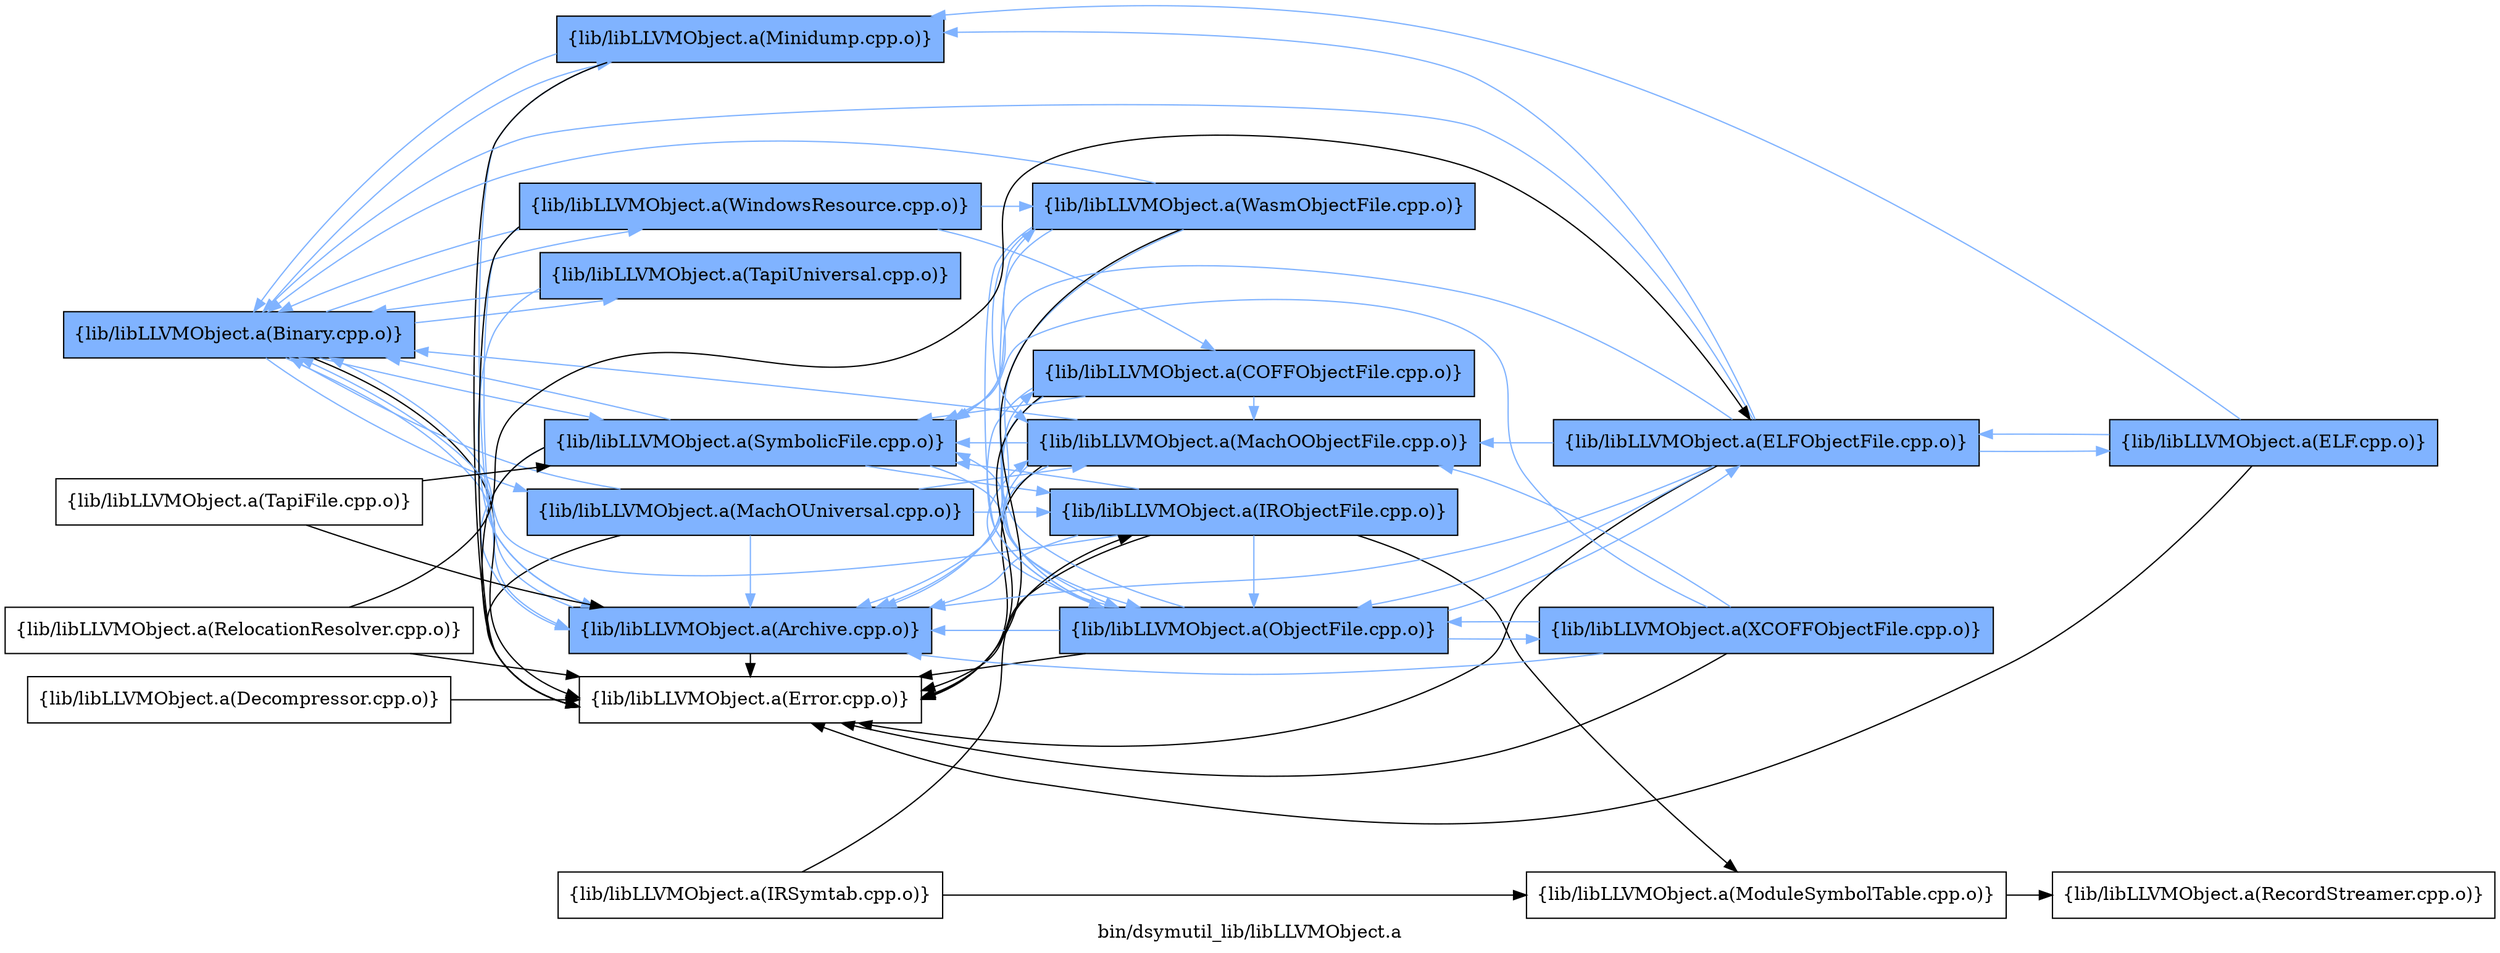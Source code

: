 digraph "bin/dsymutil_lib/libLLVMObject.a" {
	label="bin/dsymutil_lib/libLLVMObject.a";
	rankdir=LR;
	{ rank=same; Node0x562b7e0fc108;  }
	{ rank=same; Node0x562b7e102918; Node0x562b7e0fcb58; Node0x562b7e0f6168; Node0x562b7e0f53a8; Node0x562b7e0f2c98; Node0x562b7e0f2f68; Node0x562b7e0f4278;  }
	{ rank=same; Node0x562b7e0f5f38; Node0x562b7e0f6de8; Node0x562b7e0f8b98; Node0x562b7e0f11b8; Node0x562b7e0f3fa8;  }
	{ rank=same; Node0x562b7e0f5678; Node0x562b7e0f8ff8; Node0x562b7e0f4818;  }
	{ rank=same; Node0x562b7e0fc108;  }
	{ rank=same; Node0x562b7e102918; Node0x562b7e0fcb58; Node0x562b7e0f6168; Node0x562b7e0f53a8; Node0x562b7e0f2c98; Node0x562b7e0f2f68; Node0x562b7e0f4278;  }
	{ rank=same; Node0x562b7e0f5f38; Node0x562b7e0f6de8; Node0x562b7e0f8b98; Node0x562b7e0f11b8; Node0x562b7e0f3fa8;  }
	{ rank=same; Node0x562b7e0f5678; Node0x562b7e0f8ff8; Node0x562b7e0f4818;  }

	Node0x562b7e0fc108 [shape=record,shape=box,group=1,style=filled,fillcolor="0.600000 0.5 1",label="{lib/libLLVMObject.a(Binary.cpp.o)}"];
	Node0x562b7e0fc108 -> Node0x562b7e102918[color="0.600000 0.5 1"];
	Node0x562b7e0fc108 -> Node0x562b7e0fcb58;
	Node0x562b7e0fc108 -> Node0x562b7e0f6168[color="0.600000 0.5 1"];
	Node0x562b7e0fc108 -> Node0x562b7e0f53a8[color="0.600000 0.5 1"];
	Node0x562b7e0fc108 -> Node0x562b7e0f2c98[color="0.600000 0.5 1"];
	Node0x562b7e0fc108 -> Node0x562b7e0f2f68[color="0.600000 0.5 1"];
	Node0x562b7e0fc108 -> Node0x562b7e0f4278[color="0.600000 0.5 1"];
	Node0x562b7e0f5f38 [shape=record,shape=box,group=1,style=filled,fillcolor="0.600000 0.5 1",label="{lib/libLLVMObject.a(MachOObjectFile.cpp.o)}"];
	Node0x562b7e0f5f38 -> Node0x562b7e102918[color="0.600000 0.5 1"];
	Node0x562b7e0f5f38 -> Node0x562b7e0fc108[color="0.600000 0.5 1"];
	Node0x562b7e0f5f38 -> Node0x562b7e0fcb58;
	Node0x562b7e0f5f38 -> Node0x562b7e0f8b98[color="0.600000 0.5 1"];
	Node0x562b7e0f5f38 -> Node0x562b7e0f2c98[color="0.600000 0.5 1"];
	Node0x562b7e102918 [shape=record,shape=box,group=1,style=filled,fillcolor="0.600000 0.5 1",label="{lib/libLLVMObject.a(Archive.cpp.o)}"];
	Node0x562b7e102918 -> Node0x562b7e0fc108[color="0.600000 0.5 1"];
	Node0x562b7e102918 -> Node0x562b7e0fcb58;
	Node0x562b7e0fcb58 [shape=record,shape=box,group=0,label="{lib/libLLVMObject.a(Error.cpp.o)}"];
	Node0x562b7e0f6168 [shape=record,shape=box,group=1,style=filled,fillcolor="0.600000 0.5 1",label="{lib/libLLVMObject.a(MachOUniversal.cpp.o)}"];
	Node0x562b7e0f6168 -> Node0x562b7e102918[color="0.600000 0.5 1"];
	Node0x562b7e0f6168 -> Node0x562b7e0fc108[color="0.600000 0.5 1"];
	Node0x562b7e0f6168 -> Node0x562b7e0fcb58;
	Node0x562b7e0f6168 -> Node0x562b7e0f5f38[color="0.600000 0.5 1"];
	Node0x562b7e0f6168 -> Node0x562b7e0f6de8[color="0.600000 0.5 1"];
	Node0x562b7e0f8b98 [shape=record,shape=box,group=1,style=filled,fillcolor="0.600000 0.5 1",label="{lib/libLLVMObject.a(ObjectFile.cpp.o)}"];
	Node0x562b7e0f8b98 -> Node0x562b7e102918[color="0.600000 0.5 1"];
	Node0x562b7e0f8b98 -> Node0x562b7e0fcb58;
	Node0x562b7e0f8b98 -> Node0x562b7e0f5f38[color="0.600000 0.5 1"];
	Node0x562b7e0f8b98 -> Node0x562b7e0f8ff8[color="0.600000 0.5 1"];
	Node0x562b7e0f8b98 -> Node0x562b7e0f11b8[color="0.600000 0.5 1"];
	Node0x562b7e0f8b98 -> Node0x562b7e0f2c98[color="0.600000 0.5 1"];
	Node0x562b7e0f8b98 -> Node0x562b7e0f3fa8[color="0.600000 0.5 1"];
	Node0x562b7e0f8b98 -> Node0x562b7e0f4818[color="0.600000 0.5 1"];
	Node0x562b7e0fc838 [shape=record,shape=box,group=0,label="{lib/libLLVMObject.a(Decompressor.cpp.o)}"];
	Node0x562b7e0fc838 -> Node0x562b7e0fcb58;
	Node0x562b7e0f20b8 [shape=record,shape=box,group=0,label="{lib/libLLVMObject.a(RelocationResolver.cpp.o)}"];
	Node0x562b7e0f20b8 -> Node0x562b7e0fcb58;
	Node0x562b7e0f20b8 -> Node0x562b7e0f8ff8;
	Node0x562b7e0f53a8 [shape=record,shape=box,group=1,style=filled,fillcolor="0.600000 0.5 1",label="{lib/libLLVMObject.a(Minidump.cpp.o)}"];
	Node0x562b7e0f53a8 -> Node0x562b7e102918[color="0.600000 0.5 1"];
	Node0x562b7e0f53a8 -> Node0x562b7e0fc108[color="0.600000 0.5 1"];
	Node0x562b7e0f53a8 -> Node0x562b7e0fcb58;
	Node0x562b7e0f2c98 [shape=record,shape=box,group=1,style=filled,fillcolor="0.600000 0.5 1",label="{lib/libLLVMObject.a(SymbolicFile.cpp.o)}"];
	Node0x562b7e0f2c98 -> Node0x562b7e102918[color="0.600000 0.5 1"];
	Node0x562b7e0f2c98 -> Node0x562b7e0fc108[color="0.600000 0.5 1"];
	Node0x562b7e0f2c98 -> Node0x562b7e0fcb58;
	Node0x562b7e0f2c98 -> Node0x562b7e0f6de8[color="0.600000 0.5 1"];
	Node0x562b7e0f2c98 -> Node0x562b7e0f8b98[color="0.600000 0.5 1"];
	Node0x562b7e0f2f68 [shape=record,shape=box,group=1,style=filled,fillcolor="0.600000 0.5 1",label="{lib/libLLVMObject.a(TapiUniversal.cpp.o)}"];
	Node0x562b7e0f2f68 -> Node0x562b7e102918[color="0.600000 0.5 1"];
	Node0x562b7e0f2f68 -> Node0x562b7e0fc108[color="0.600000 0.5 1"];
	Node0x562b7e0f4278 [shape=record,shape=box,group=1,style=filled,fillcolor="0.600000 0.5 1",label="{lib/libLLVMObject.a(WindowsResource.cpp.o)}"];
	Node0x562b7e0f4278 -> Node0x562b7e102918[color="0.600000 0.5 1"];
	Node0x562b7e0f4278 -> Node0x562b7e0fc108[color="0.600000 0.5 1"];
	Node0x562b7e0f4278 -> Node0x562b7e0fcb58;
	Node0x562b7e0f4278 -> Node0x562b7e0f11b8[color="0.600000 0.5 1"];
	Node0x562b7e0f4278 -> Node0x562b7e0f3fa8[color="0.600000 0.5 1"];
	Node0x562b7e0f6de8 [shape=record,shape=box,group=1,style=filled,fillcolor="0.600000 0.5 1",label="{lib/libLLVMObject.a(IRObjectFile.cpp.o)}"];
	Node0x562b7e0f6de8 -> Node0x562b7e102918[color="0.600000 0.5 1"];
	Node0x562b7e0f6de8 -> Node0x562b7e0fc108[color="0.600000 0.5 1"];
	Node0x562b7e0f6de8 -> Node0x562b7e0fcb58;
	Node0x562b7e0f6de8 -> Node0x562b7e0f5678;
	Node0x562b7e0f6de8 -> Node0x562b7e0f8b98[color="0.600000 0.5 1"];
	Node0x562b7e0f6de8 -> Node0x562b7e0f2c98[color="0.600000 0.5 1"];
	Node0x562b7e0f5678 [shape=record,shape=box,group=0,label="{lib/libLLVMObject.a(ModuleSymbolTable.cpp.o)}"];
	Node0x562b7e0f5678 -> Node0x562b7e0f1c58;
	Node0x562b7e0f4728 [shape=record,shape=box,group=0,label="{lib/libLLVMObject.a(IRSymtab.cpp.o)}"];
	Node0x562b7e0f4728 -> Node0x562b7e0f6de8;
	Node0x562b7e0f4728 -> Node0x562b7e0f5678;
	Node0x562b7e0f1c58 [shape=record,shape=box,group=0,label="{lib/libLLVMObject.a(RecordStreamer.cpp.o)}"];
	Node0x562b7e0f8ff8 [shape=record,shape=box,group=1,style=filled,fillcolor="0.600000 0.5 1",label="{lib/libLLVMObject.a(ELFObjectFile.cpp.o)}"];
	Node0x562b7e0f8ff8 -> Node0x562b7e102918[color="0.600000 0.5 1"];
	Node0x562b7e0f8ff8 -> Node0x562b7e0fc108[color="0.600000 0.5 1"];
	Node0x562b7e0f8ff8 -> Node0x562b7e0fcb58;
	Node0x562b7e0f8ff8 -> Node0x562b7e0f5f38[color="0.600000 0.5 1"];
	Node0x562b7e0f8ff8 -> Node0x562b7e0f53a8[color="0.600000 0.5 1"];
	Node0x562b7e0f8ff8 -> Node0x562b7e0f8b98[color="0.600000 0.5 1"];
	Node0x562b7e0f8ff8 -> Node0x562b7e0f0f88[color="0.600000 0.5 1"];
	Node0x562b7e0f8ff8 -> Node0x562b7e0f2c98[color="0.600000 0.5 1"];
	Node0x562b7e0f11b8 [shape=record,shape=box,group=1,style=filled,fillcolor="0.600000 0.5 1",label="{lib/libLLVMObject.a(COFFObjectFile.cpp.o)}"];
	Node0x562b7e0f11b8 -> Node0x562b7e102918[color="0.600000 0.5 1"];
	Node0x562b7e0f11b8 -> Node0x562b7e0fcb58;
	Node0x562b7e0f11b8 -> Node0x562b7e0f5f38[color="0.600000 0.5 1"];
	Node0x562b7e0f11b8 -> Node0x562b7e0f8b98[color="0.600000 0.5 1"];
	Node0x562b7e0f11b8 -> Node0x562b7e0f2c98[color="0.600000 0.5 1"];
	Node0x562b7e0f3fa8 [shape=record,shape=box,group=1,style=filled,fillcolor="0.600000 0.5 1",label="{lib/libLLVMObject.a(WasmObjectFile.cpp.o)}"];
	Node0x562b7e0f3fa8 -> Node0x562b7e102918[color="0.600000 0.5 1"];
	Node0x562b7e0f3fa8 -> Node0x562b7e0fc108[color="0.600000 0.5 1"];
	Node0x562b7e0f3fa8 -> Node0x562b7e0fcb58;
	Node0x562b7e0f3fa8 -> Node0x562b7e0f5f38[color="0.600000 0.5 1"];
	Node0x562b7e0f3fa8 -> Node0x562b7e0f8b98[color="0.600000 0.5 1"];
	Node0x562b7e0f3fa8 -> Node0x562b7e0f2c98[color="0.600000 0.5 1"];
	Node0x562b7e0f4818 [shape=record,shape=box,group=1,style=filled,fillcolor="0.600000 0.5 1",label="{lib/libLLVMObject.a(XCOFFObjectFile.cpp.o)}"];
	Node0x562b7e0f4818 -> Node0x562b7e102918[color="0.600000 0.5 1"];
	Node0x562b7e0f4818 -> Node0x562b7e0fcb58;
	Node0x562b7e0f4818 -> Node0x562b7e0f5f38[color="0.600000 0.5 1"];
	Node0x562b7e0f4818 -> Node0x562b7e0f8b98[color="0.600000 0.5 1"];
	Node0x562b7e0f4818 -> Node0x562b7e0f2c98[color="0.600000 0.5 1"];
	Node0x562b7e0f0f88 [shape=record,shape=box,group=1,style=filled,fillcolor="0.600000 0.5 1",label="{lib/libLLVMObject.a(ELF.cpp.o)}"];
	Node0x562b7e0f0f88 -> Node0x562b7e0fcb58;
	Node0x562b7e0f0f88 -> Node0x562b7e0f53a8[color="0.600000 0.5 1"];
	Node0x562b7e0f0f88 -> Node0x562b7e0f8ff8[color="0.600000 0.5 1"];
	Node0x562b7e0f3328 [shape=record,shape=box,group=0,label="{lib/libLLVMObject.a(TapiFile.cpp.o)}"];
	Node0x562b7e0f3328 -> Node0x562b7e102918;
	Node0x562b7e0f3328 -> Node0x562b7e0f2c98;
}
